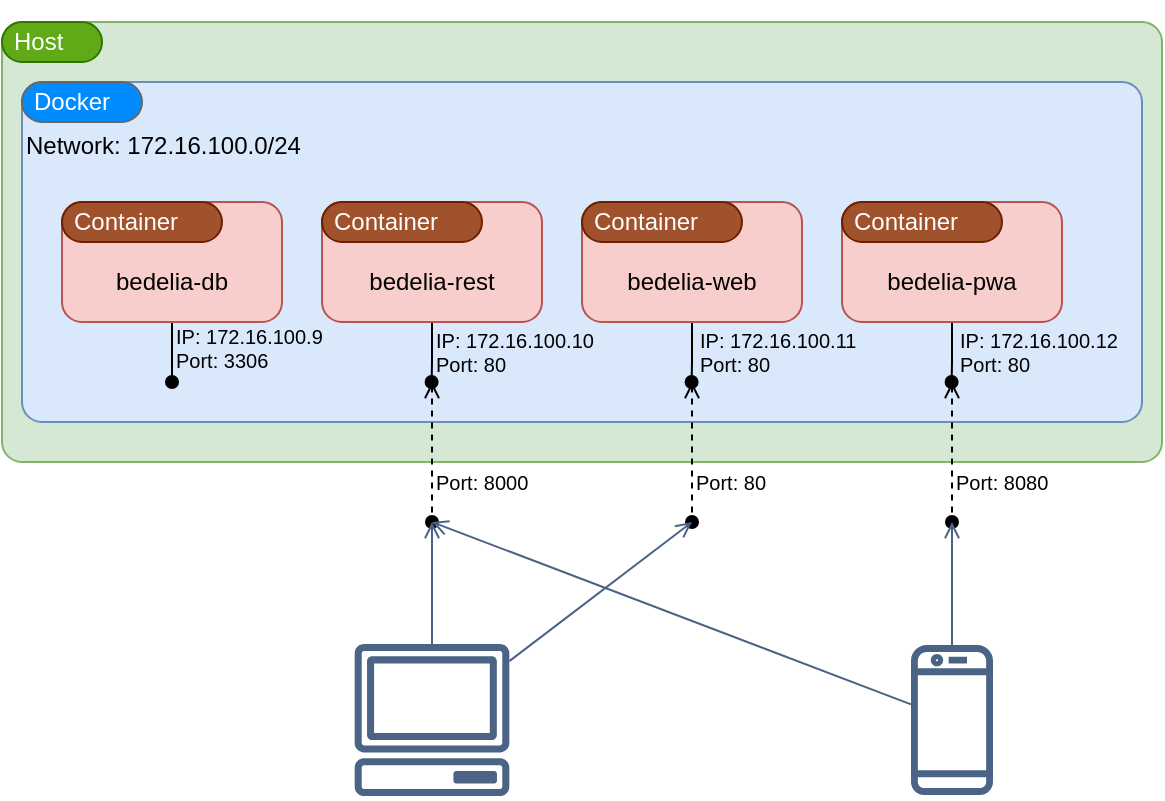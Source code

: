 <mxfile version="13.10.0" type="device"><diagram id="QyDJbDR-VVOMVL6rbiso" name="Page-1"><mxGraphModel dx="1117" dy="640" grid="1" gridSize="10" guides="1" tooltips="1" connect="1" arrows="1" fold="1" page="1" pageScale="1" pageWidth="827" pageHeight="1169" math="0" shadow="0"><root><mxCell id="0"/><mxCell id="1" parent="0"/><mxCell id="zd5TmsqPRjH9lVZjPuEp-66" value="" style="group" vertex="1" connectable="0" parent="1"><mxGeometry x="65" y="20" width="580" height="230" as="geometry"/></mxCell><mxCell id="zd5TmsqPRjH9lVZjPuEp-31" value="" style="shape=mxgraph.mockup.containers.marginRect;rectMarginTop=10;strokeColor=#82b366;strokeWidth=1;dashed=0;rounded=1;arcSize=5;recursiveResize=0;container=0;fillColor=#d5e8d4;" vertex="1" parent="zd5TmsqPRjH9lVZjPuEp-66"><mxGeometry width="580" height="230.0" as="geometry"/></mxCell><mxCell id="zd5TmsqPRjH9lVZjPuEp-32" value="Host" style="shape=rect;fillColor=#60a917;strokeWidth=1;dashed=0;rounded=1;arcSize=50;fontColor=#ffffff;fontSize=12;spacing=2;spacingTop=-2;align=left;autosize=1;spacingLeft=4;resizeWidth=0;resizeHeight=0;perimeter=none;labelBorderColor=none;strokeColor=#2D7600;" vertex="1" parent="zd5TmsqPRjH9lVZjPuEp-66"><mxGeometry y="10" width="50" height="20" as="geometry"/></mxCell><mxCell id="zd5TmsqPRjH9lVZjPuEp-86" value="" style="group" vertex="1" connectable="0" parent="1"><mxGeometry x="75" y="50" width="560" height="180" as="geometry"/></mxCell><mxCell id="zd5TmsqPRjH9lVZjPuEp-51" value="&#xA;&#xA;Network: 172.16.100.0/24&#xA;" style="shape=mxgraph.mockup.containers.marginRect;rectMarginTop=10;strokeColor=#6c8ebf;strokeWidth=1;dashed=0;rounded=1;arcSize=5;recursiveResize=0;container=0;align=left;horizontal=1;verticalAlign=top;fillColor=#dae8fc;" vertex="1" parent="zd5TmsqPRjH9lVZjPuEp-86"><mxGeometry width="560" height="180" as="geometry"/></mxCell><mxCell id="zd5TmsqPRjH9lVZjPuEp-52" value="Docker" style="shape=rect;fillColor=#008cff;strokeWidth=1;dashed=0;rounded=1;arcSize=50;fontColor=#ffffff;fontSize=12;spacing=2;spacingTop=-2;align=left;autosize=1;spacingLeft=4;resizeWidth=0;resizeHeight=0;perimeter=none;labelBorderColor=none;strokeColor=#666666;" vertex="1" parent="zd5TmsqPRjH9lVZjPuEp-86"><mxGeometry y="10.0" width="60" height="20" as="geometry"/></mxCell><mxCell id="zd5TmsqPRjH9lVZjPuEp-129" style="edgeStyle=orthogonalEdgeStyle;rounded=0;orthogonalLoop=1;jettySize=auto;html=1;endArrow=oval;endFill=1;fontSize=12;" edge="1" parent="zd5TmsqPRjH9lVZjPuEp-86" source="zd5TmsqPRjH9lVZjPuEp-87"><mxGeometry relative="1" as="geometry"><mxPoint x="204.8" y="160" as="targetPoint"/><mxPoint x="204.8" y="130" as="sourcePoint"/></mxGeometry></mxCell><mxCell id="zd5TmsqPRjH9lVZjPuEp-130" value="&lt;font style=&quot;font-size: 10px&quot;&gt;IP: 172.16.100.10&lt;br style=&quot;font-size: 10px&quot;&gt;Port: 80&lt;/font&gt;" style="edgeLabel;html=1;align=left;verticalAlign=middle;resizable=0;points=[];fontSize=10;labelBackgroundColor=none;" vertex="1" connectable="0" parent="zd5TmsqPRjH9lVZjPuEp-129"><mxGeometry x="-0.715" y="1" relative="1" as="geometry"><mxPoint x="-1" y="10" as="offset"/></mxGeometry></mxCell><mxCell id="zd5TmsqPRjH9lVZjPuEp-131" style="edgeStyle=orthogonalEdgeStyle;rounded=0;orthogonalLoop=1;jettySize=auto;html=1;endArrow=oval;endFill=1;fontSize=12;" edge="1" parent="zd5TmsqPRjH9lVZjPuEp-86" source="zd5TmsqPRjH9lVZjPuEp-92"><mxGeometry relative="1" as="geometry"><mxPoint x="334.8" y="160" as="targetPoint"/><mxPoint x="334.8" y="130" as="sourcePoint"/></mxGeometry></mxCell><mxCell id="zd5TmsqPRjH9lVZjPuEp-132" value="&lt;font style=&quot;font-size: 10px&quot;&gt;IP: 172.16.100.11&lt;br style=&quot;font-size: 10px&quot;&gt;Port: 80&lt;/font&gt;" style="edgeLabel;html=1;align=left;verticalAlign=middle;resizable=0;points=[];fontSize=10;labelBackgroundColor=none;" vertex="1" connectable="0" parent="zd5TmsqPRjH9lVZjPuEp-131"><mxGeometry x="-0.715" y="1" relative="1" as="geometry"><mxPoint x="1" y="10" as="offset"/></mxGeometry></mxCell><mxCell id="zd5TmsqPRjH9lVZjPuEp-133" style="edgeStyle=orthogonalEdgeStyle;rounded=0;orthogonalLoop=1;jettySize=auto;html=1;endArrow=oval;endFill=1;fontSize=12;" edge="1" parent="zd5TmsqPRjH9lVZjPuEp-86" source="zd5TmsqPRjH9lVZjPuEp-100"><mxGeometry relative="1" as="geometry"><mxPoint x="464.8" y="160" as="targetPoint"/><mxPoint x="464.8" y="130" as="sourcePoint"/></mxGeometry></mxCell><mxCell id="zd5TmsqPRjH9lVZjPuEp-134" value="&lt;font style=&quot;font-size: 10px&quot;&gt;IP: 172.16.100.12&lt;br style=&quot;font-size: 10px&quot;&gt;Port: 80&lt;/font&gt;" style="edgeLabel;html=1;align=left;verticalAlign=middle;resizable=0;points=[];fontSize=10;labelBackgroundColor=none;" vertex="1" connectable="0" parent="zd5TmsqPRjH9lVZjPuEp-133"><mxGeometry x="-0.715" y="1" relative="1" as="geometry"><mxPoint x="1" y="10" as="offset"/></mxGeometry></mxCell><mxCell id="zd5TmsqPRjH9lVZjPuEp-67" style="edgeStyle=orthogonalEdgeStyle;rounded=0;orthogonalLoop=1;jettySize=auto;html=1;endArrow=oval;endFill=1;fontSize=12;" edge="1" parent="1" source="zd5TmsqPRjH9lVZjPuEp-59"><mxGeometry relative="1" as="geometry"><mxPoint x="150" y="210" as="targetPoint"/><mxPoint x="149.76" y="180.0" as="sourcePoint"/></mxGeometry></mxCell><mxCell id="zd5TmsqPRjH9lVZjPuEp-68" value="&lt;font style=&quot;font-size: 10px&quot;&gt;IP: 172.16.100.9&lt;br style=&quot;font-size: 10px;&quot;&gt;Port: 3306&lt;/font&gt;" style="edgeLabel;html=1;align=left;verticalAlign=middle;resizable=0;points=[];fontSize=10;labelBackgroundColor=none;" vertex="1" connectable="0" parent="zd5TmsqPRjH9lVZjPuEp-67"><mxGeometry x="-0.715" y="1" relative="1" as="geometry"><mxPoint x="-1" y="8" as="offset"/></mxGeometry></mxCell><mxCell id="zd5TmsqPRjH9lVZjPuEp-59" value="&#xA;&#xA;bedelia-db" style="shape=mxgraph.mockup.containers.marginRect;rectMarginTop=10;strokeColor=#b85450;strokeWidth=1;dashed=0;rounded=1;arcSize=5;recursiveResize=0;fillColor=#f8cecc;" vertex="1" parent="1"><mxGeometry x="95" y="110" width="110" height="70" as="geometry"/></mxCell><mxCell id="zd5TmsqPRjH9lVZjPuEp-60" value="Container" style="shape=rect;fillColor=#a0522d;strokeWidth=1;dashed=0;rounded=1;arcSize=50;fontColor=#ffffff;fontSize=12;spacing=2;spacingTop=-2;align=left;autosize=1;spacingLeft=4;resizeWidth=0;resizeHeight=0;perimeter=none;labelBorderColor=none;strokeColor=#6D1F00;" vertex="1" parent="zd5TmsqPRjH9lVZjPuEp-59"><mxGeometry y="10" width="80" height="20" as="geometry"/></mxCell><mxCell id="zd5TmsqPRjH9lVZjPuEp-87" value="&#xA;&#xA;bedelia-rest" style="shape=mxgraph.mockup.containers.marginRect;rectMarginTop=10;strokeColor=#b85450;strokeWidth=1;dashed=0;rounded=1;arcSize=5;recursiveResize=0;fillColor=#f8cecc;" vertex="1" parent="1"><mxGeometry x="225" y="110" width="110" height="70" as="geometry"/></mxCell><mxCell id="zd5TmsqPRjH9lVZjPuEp-88" value="Container" style="shape=rect;fillColor=#a0522d;strokeWidth=1;dashed=0;rounded=1;arcSize=50;fontColor=#ffffff;fontSize=12;spacing=2;spacingTop=-2;align=left;autosize=1;spacingLeft=4;resizeWidth=0;resizeHeight=0;perimeter=none;labelBorderColor=none;strokeColor=#6D1F00;" vertex="1" parent="zd5TmsqPRjH9lVZjPuEp-87"><mxGeometry y="10" width="80" height="20" as="geometry"/></mxCell><mxCell id="zd5TmsqPRjH9lVZjPuEp-89" style="edgeStyle=orthogonalEdgeStyle;rounded=0;orthogonalLoop=1;jettySize=auto;html=1;endArrow=oval;endFill=1;fontSize=12;startArrow=open;startFill=0;dashed=1;" edge="1" parent="1"><mxGeometry x="50.76" y="-50" as="geometry"><mxPoint x="280" y="280" as="targetPoint"/><mxPoint x="280" y="210" as="sourcePoint"/></mxGeometry></mxCell><mxCell id="zd5TmsqPRjH9lVZjPuEp-91" value="&lt;font style=&quot;font-size: 10px&quot;&gt;Port: 8000&lt;/font&gt;" style="edgeLabel;html=1;align=left;verticalAlign=middle;resizable=0;points=[];fontSize=10;labelBackgroundColor=none;" vertex="1" connectable="0" parent="zd5TmsqPRjH9lVZjPuEp-89"><mxGeometry x="-0.244" y="3" relative="1" as="geometry"><mxPoint x="-3" y="23.6" as="offset"/></mxGeometry></mxCell><mxCell id="zd5TmsqPRjH9lVZjPuEp-92" value="&#xA;&#xA;bedelia-web" style="shape=mxgraph.mockup.containers.marginRect;rectMarginTop=10;strokeColor=#b85450;strokeWidth=1;dashed=0;rounded=1;arcSize=5;recursiveResize=0;fillColor=#f8cecc;" vertex="1" parent="1"><mxGeometry x="355" y="110" width="110" height="70" as="geometry"/></mxCell><mxCell id="zd5TmsqPRjH9lVZjPuEp-93" value="Container" style="shape=rect;fillColor=#a0522d;strokeWidth=1;dashed=0;rounded=1;arcSize=50;fontColor=#ffffff;fontSize=12;spacing=2;spacingTop=-2;align=left;autosize=1;spacingLeft=4;resizeWidth=0;resizeHeight=0;perimeter=none;labelBorderColor=none;strokeColor=#6D1F00;" vertex="1" parent="zd5TmsqPRjH9lVZjPuEp-92"><mxGeometry y="10" width="80" height="20" as="geometry"/></mxCell><mxCell id="zd5TmsqPRjH9lVZjPuEp-94" style="edgeStyle=orthogonalEdgeStyle;rounded=0;orthogonalLoop=1;jettySize=auto;html=1;endArrow=oval;endFill=1;fontSize=12;dashed=1;startArrow=open;startFill=0;labelBackgroundColor=none;" edge="1" parent="1"><mxGeometry x="60.76" y="-50" as="geometry"><mxPoint x="410" y="280" as="targetPoint"/><mxPoint x="410" y="210" as="sourcePoint"/></mxGeometry></mxCell><mxCell id="zd5TmsqPRjH9lVZjPuEp-96" value="&lt;font style=&quot;font-size: 10px&quot;&gt;Port: 80&lt;/font&gt;" style="edgeLabel;html=1;align=left;verticalAlign=middle;resizable=0;points=[];fontSize=10;" vertex="1" connectable="0" parent="zd5TmsqPRjH9lVZjPuEp-94"><mxGeometry x="-0.244" y="3" relative="1" as="geometry"><mxPoint x="-3" y="23.6" as="offset"/></mxGeometry></mxCell><mxCell id="zd5TmsqPRjH9lVZjPuEp-97" style="edgeStyle=orthogonalEdgeStyle;rounded=0;orthogonalLoop=1;jettySize=auto;html=1;endArrow=oval;endFill=1;fontSize=12;dashed=1;startArrow=open;startFill=0;labelBackgroundColor=none;" edge="1" parent="1"><mxGeometry x="70.76" y="-50" as="geometry"><mxPoint x="540" y="280" as="targetPoint"/><mxPoint x="540" y="210" as="sourcePoint"/></mxGeometry></mxCell><mxCell id="zd5TmsqPRjH9lVZjPuEp-99" value="&lt;font style=&quot;font-size: 10px&quot;&gt;Port: 8080&lt;/font&gt;" style="edgeLabel;html=1;align=left;verticalAlign=middle;resizable=0;points=[];fontSize=10;" vertex="1" connectable="0" parent="zd5TmsqPRjH9lVZjPuEp-97"><mxGeometry x="-0.244" y="3" relative="1" as="geometry"><mxPoint x="-3" y="23.6" as="offset"/></mxGeometry></mxCell><mxCell id="zd5TmsqPRjH9lVZjPuEp-100" value="&#xA;&#xA;bedelia-pwa" style="shape=mxgraph.mockup.containers.marginRect;rectMarginTop=10;strokeColor=#b85450;strokeWidth=1;dashed=0;rounded=1;arcSize=5;recursiveResize=0;fillColor=#f8cecc;" vertex="1" parent="1"><mxGeometry x="485" y="110" width="110" height="70" as="geometry"/></mxCell><mxCell id="zd5TmsqPRjH9lVZjPuEp-101" value="Container" style="shape=rect;fillColor=#a0522d;strokeWidth=1;dashed=0;rounded=1;arcSize=50;fontColor=#ffffff;fontSize=12;spacing=2;spacingTop=-2;align=left;autosize=1;spacingLeft=4;resizeWidth=0;resizeHeight=0;perimeter=none;labelBorderColor=none;strokeColor=#6D1F00;" vertex="1" parent="zd5TmsqPRjH9lVZjPuEp-100"><mxGeometry y="10" width="80" height="20" as="geometry"/></mxCell><mxCell id="zd5TmsqPRjH9lVZjPuEp-122" style="edgeStyle=none;rounded=0;orthogonalLoop=1;jettySize=auto;html=1;endArrow=open;endFill=0;fontSize=10;align=left;strokeColor=#4B6485;" edge="1" parent="1" source="zd5TmsqPRjH9lVZjPuEp-115"><mxGeometry relative="1" as="geometry"><mxPoint x="280" y="280" as="targetPoint"/></mxGeometry></mxCell><mxCell id="zd5TmsqPRjH9lVZjPuEp-123" style="edgeStyle=none;rounded=0;orthogonalLoop=1;jettySize=auto;html=1;endArrow=open;endFill=0;fontSize=10;align=left;strokeColor=#4B6485;" edge="1" parent="1" source="zd5TmsqPRjH9lVZjPuEp-115"><mxGeometry relative="1" as="geometry"><mxPoint x="540" y="280" as="targetPoint"/></mxGeometry></mxCell><mxCell id="zd5TmsqPRjH9lVZjPuEp-115" value="" style="outlineConnect=0;fontColor=#232F3E;gradientColor=none;dashed=0;verticalLabelPosition=bottom;verticalAlign=top;align=center;html=1;fontSize=12;fontStyle=0;aspect=fixed;pointerEvents=1;shape=mxgraph.aws4.mobile_client;strokeColor=#595959;fillColor=#4B6485;" vertex="1" parent="1"><mxGeometry x="519.5" y="340" width="41" height="78" as="geometry"/></mxCell><mxCell id="zd5TmsqPRjH9lVZjPuEp-119" style="rounded=0;orthogonalLoop=1;jettySize=auto;html=1;endArrow=open;endFill=0;fontSize=10;align=left;strokeColor=#4B6485;" edge="1" parent="1" source="zd5TmsqPRjH9lVZjPuEp-116"><mxGeometry relative="1" as="geometry"><mxPoint x="280" y="280" as="targetPoint"/></mxGeometry></mxCell><mxCell id="zd5TmsqPRjH9lVZjPuEp-121" style="edgeStyle=none;rounded=0;orthogonalLoop=1;jettySize=auto;html=1;endArrow=open;endFill=0;fontSize=10;align=left;strokeColor=#4B6485;" edge="1" parent="1" source="zd5TmsqPRjH9lVZjPuEp-116"><mxGeometry relative="1" as="geometry"><mxPoint x="410" y="280.0" as="targetPoint"/></mxGeometry></mxCell><mxCell id="zd5TmsqPRjH9lVZjPuEp-116" value="" style="outlineConnect=0;fontColor=#232F3E;gradientColor=none;dashed=0;verticalLabelPosition=bottom;verticalAlign=top;align=center;html=1;fontSize=12;fontStyle=0;aspect=fixed;pointerEvents=1;shape=mxgraph.aws4.client;strokeColor=#595959;fillColor=#4B6485;" vertex="1" parent="1"><mxGeometry x="241" y="341" width="78" height="76" as="geometry"/></mxCell></root></mxGraphModel></diagram></mxfile>
